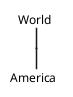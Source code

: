 {
  "sha1": "ai0634tzh9xc780r8t17jkoqht9uj9k",
  "insertion": {
    "when": "2024-05-30T20:48:21.878Z",
    "url": "https://forum.plantuml.net/13355/wbs-allow-boxless-node-on-all-level-and-not-only-on-leafnode",
    "user": "plantuml@gmail.com"
  }
}
@startwbs
*_ World
**_ America 
@endwbs
